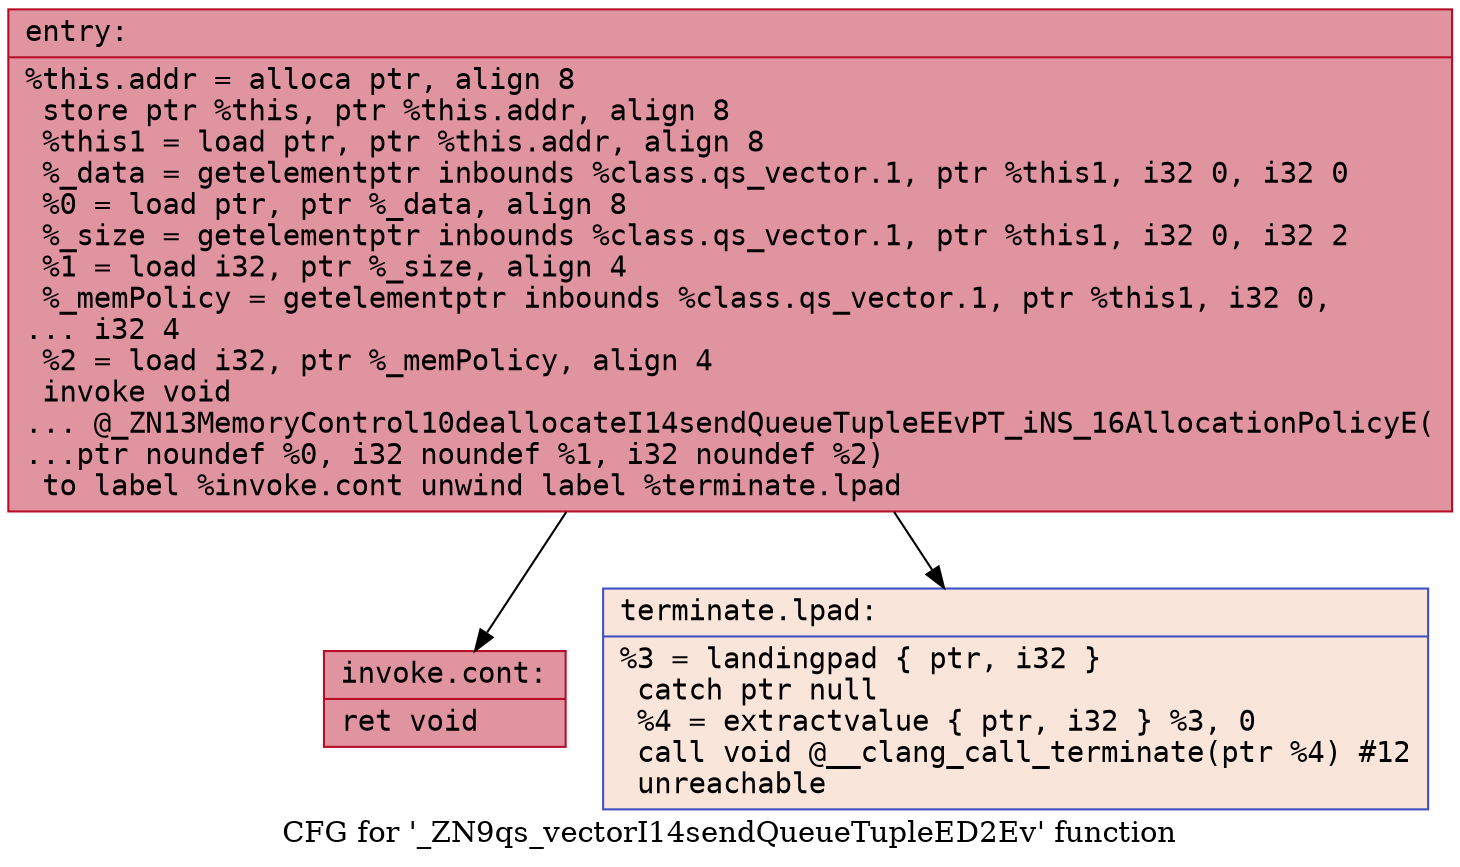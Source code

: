 digraph "CFG for '_ZN9qs_vectorI14sendQueueTupleED2Ev' function" {
	label="CFG for '_ZN9qs_vectorI14sendQueueTupleED2Ev' function";

	Node0x55907115e780 [shape=record,color="#b70d28ff", style=filled, fillcolor="#b70d2870" fontname="Courier",label="{entry:\l|  %this.addr = alloca ptr, align 8\l  store ptr %this, ptr %this.addr, align 8\l  %this1 = load ptr, ptr %this.addr, align 8\l  %_data = getelementptr inbounds %class.qs_vector.1, ptr %this1, i32 0, i32 0\l  %0 = load ptr, ptr %_data, align 8\l  %_size = getelementptr inbounds %class.qs_vector.1, ptr %this1, i32 0, i32 2\l  %1 = load i32, ptr %_size, align 4\l  %_memPolicy = getelementptr inbounds %class.qs_vector.1, ptr %this1, i32 0,\l... i32 4\l  %2 = load i32, ptr %_memPolicy, align 4\l  invoke void\l... @_ZN13MemoryControl10deallocateI14sendQueueTupleEEvPT_iNS_16AllocationPolicyE(\l...ptr noundef %0, i32 noundef %1, i32 noundef %2)\l          to label %invoke.cont unwind label %terminate.lpad\l}"];
	Node0x55907115e780 -> Node0x55907115ecf0[tooltip="entry -> invoke.cont\nProbability 100.00%" ];
	Node0x55907115e780 -> Node0x55907115ed70[tooltip="entry -> terminate.lpad\nProbability 0.00%" ];
	Node0x55907115ecf0 [shape=record,color="#b70d28ff", style=filled, fillcolor="#b70d2870" fontname="Courier",label="{invoke.cont:\l|  ret void\l}"];
	Node0x55907115ed70 [shape=record,color="#3d50c3ff", style=filled, fillcolor="#f4c5ad70" fontname="Courier",label="{terminate.lpad:\l|  %3 = landingpad \{ ptr, i32 \}\l          catch ptr null\l  %4 = extractvalue \{ ptr, i32 \} %3, 0\l  call void @__clang_call_terminate(ptr %4) #12\l  unreachable\l}"];
}
